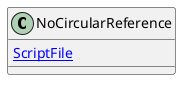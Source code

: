 ﻿@startuml

class NoCircularReference  {
	[[vscode://file/{ProjectDirectory}TestCases/NoCircularReference/NoCircularReference.cs ScriptFile]]
}

@enduml
